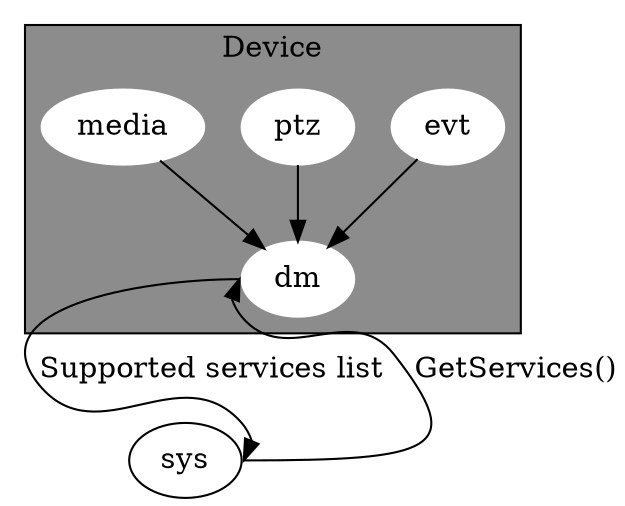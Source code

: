 digraph sys_device {
	subgraph cluster_device {
		label = "Device"
		labelloc = "t"
		bgcolor = "gray55"
		node [ style = "filled", color = "white"]

		evt -> dm
		ptz -> dm
		media -> dm
	}

	sys:e -> dm:w [label = "GetServices()"]
	dm:w -> sys:e [label = "Supported services list"]


}
